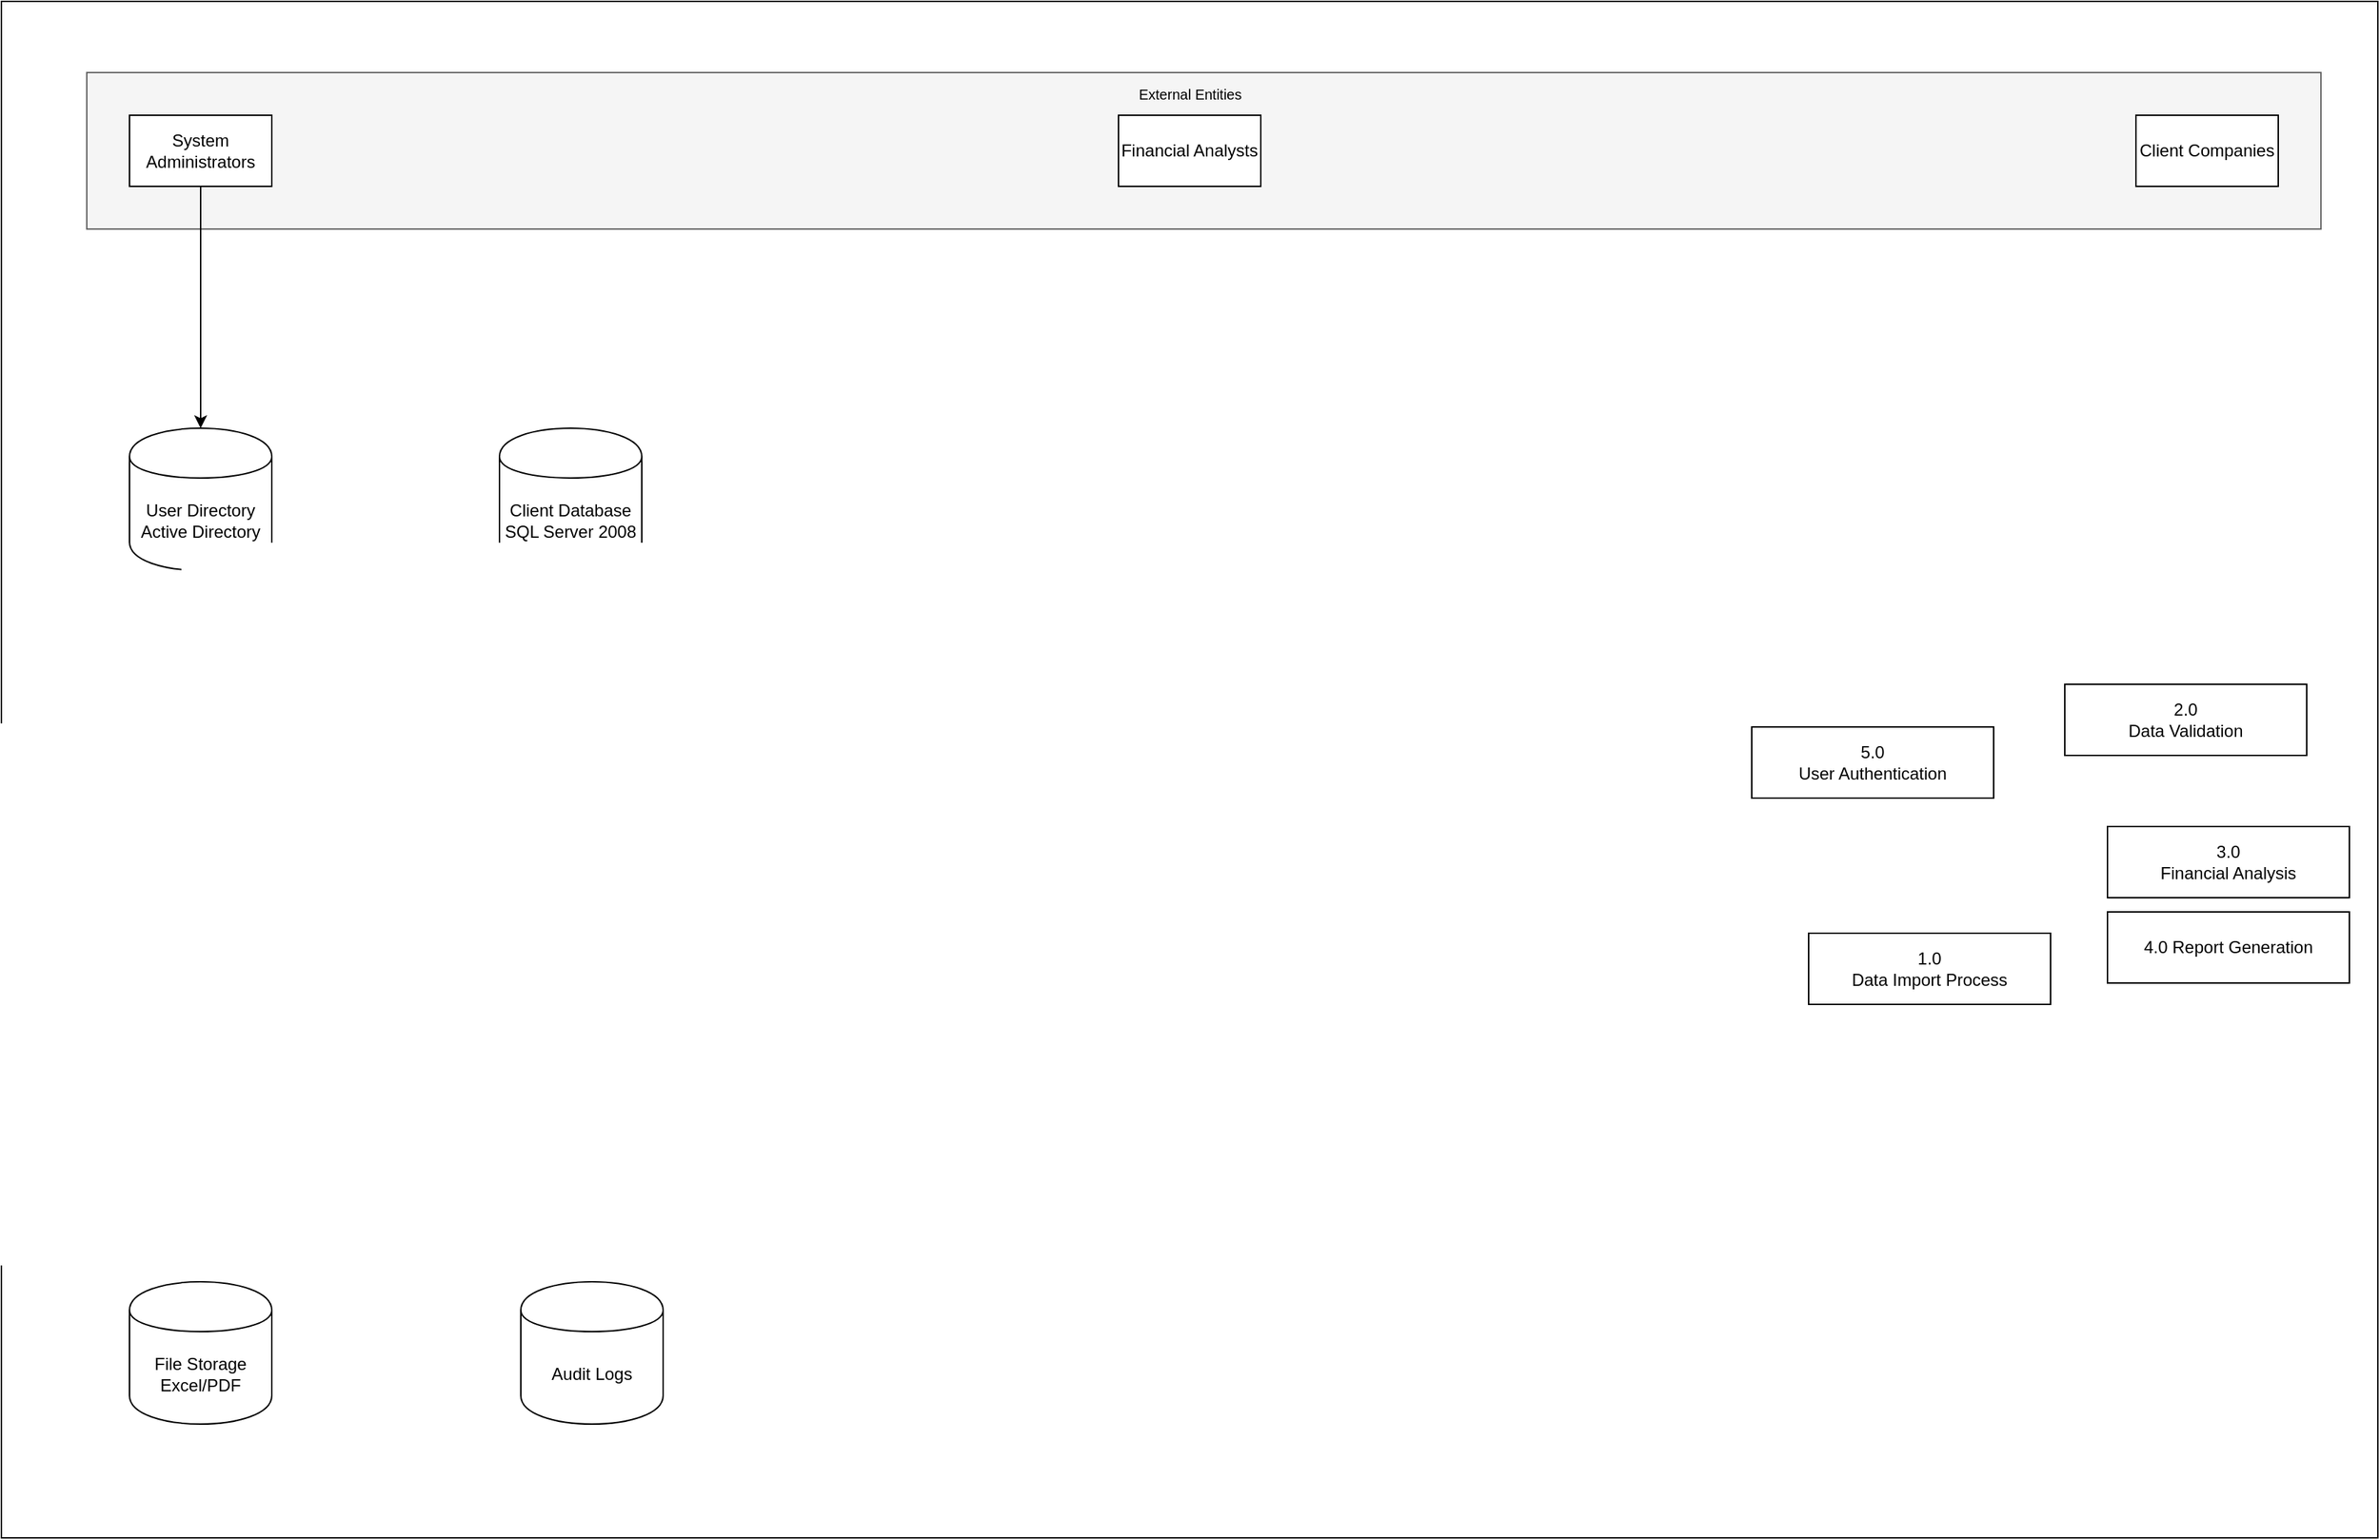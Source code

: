 <mxfile version="26.0.11">
  <diagram name="Page-1" id="jSkCgJbJvzcSunRcgteF">
    <mxGraphModel dx="1638" dy="1403" grid="1" gridSize="10" guides="1" tooltips="1" connect="1" arrows="1" fold="1" page="1" pageScale="1" pageWidth="850" pageHeight="1100" math="0" shadow="0">
      <root>
        <mxCell id="0" />
        <mxCell id="1" parent="0" />
        <mxCell id="cU_nfysQQILPuFyANJgJ-1" value="" style="rounded=0;whiteSpace=wrap;html=1;movable=0;resizable=0;rotatable=0;deletable=0;editable=0;locked=1;connectable=0;" vertex="1" parent="1">
          <mxGeometry x="10" y="10" width="1670" height="1080" as="geometry" />
        </mxCell>
        <mxCell id="cU_nfysQQILPuFyANJgJ-5" value="" style="rounded=0;whiteSpace=wrap;html=1;fillColor=#f5f5f5;fontColor=#333333;strokeColor=#666666;movable=0;resizable=0;rotatable=0;deletable=0;editable=0;locked=1;connectable=0;" vertex="1" parent="1">
          <mxGeometry x="70" y="60" width="1570" height="110" as="geometry" />
        </mxCell>
        <mxCell id="cU_nfysQQILPuFyANJgJ-18" style="edgeStyle=orthogonalEdgeStyle;rounded=0;orthogonalLoop=1;jettySize=auto;html=1;" edge="1" parent="1" source="cU_nfysQQILPuFyANJgJ-2" target="cU_nfysQQILPuFyANJgJ-14">
          <mxGeometry relative="1" as="geometry" />
        </mxCell>
        <mxCell id="cU_nfysQQILPuFyANJgJ-2" value="System Administrators" style="html=1;dashed=0;whiteSpace=wrap;" vertex="1" parent="1">
          <mxGeometry x="100" y="90" width="100" height="50" as="geometry" />
        </mxCell>
        <mxCell id="cU_nfysQQILPuFyANJgJ-3" value="Financial Analysts" style="html=1;dashed=0;whiteSpace=wrap;" vertex="1" parent="1">
          <mxGeometry x="795" y="90" width="100" height="50" as="geometry" />
        </mxCell>
        <mxCell id="cU_nfysQQILPuFyANJgJ-4" value="Client Companies" style="html=1;dashed=0;whiteSpace=wrap;" vertex="1" parent="1">
          <mxGeometry x="1510" y="90" width="100" height="50" as="geometry" />
        </mxCell>
        <mxCell id="cU_nfysQQILPuFyANJgJ-7" value="External Entities" style="text;html=1;align=center;verticalAlign=middle;whiteSpace=wrap;rounded=0;fontStyle=0;fontSize=10;" vertex="1" parent="1">
          <mxGeometry x="782.5" y="60" width="125" height="30" as="geometry" />
        </mxCell>
        <mxCell id="cU_nfysQQILPuFyANJgJ-9" value="5.0&lt;br&gt;User Authentication" style="html=1;dashed=0;whiteSpace=wrap;" vertex="1" parent="1">
          <mxGeometry x="1240" y="520" width="170" height="50" as="geometry" />
        </mxCell>
        <mxCell id="cU_nfysQQILPuFyANJgJ-10" value="2.0&lt;br&gt;Data Validation" style="html=1;dashed=0;whiteSpace=wrap;" vertex="1" parent="1">
          <mxGeometry x="1460" y="490" width="170" height="50" as="geometry" />
        </mxCell>
        <mxCell id="cU_nfysQQILPuFyANJgJ-11" value="1.0&lt;br&gt;Data Import Process" style="html=1;dashed=0;whiteSpace=wrap;" vertex="1" parent="1">
          <mxGeometry x="1280" y="665" width="170" height="50" as="geometry" />
        </mxCell>
        <mxCell id="cU_nfysQQILPuFyANJgJ-12" value="3.0&lt;br&gt;Financial Analysis" style="html=1;dashed=0;whiteSpace=wrap;" vertex="1" parent="1">
          <mxGeometry x="1490" y="590" width="170" height="50" as="geometry" />
        </mxCell>
        <mxCell id="cU_nfysQQILPuFyANJgJ-13" value="4.0 Report Generation" style="html=1;dashed=0;whiteSpace=wrap;" vertex="1" parent="1">
          <mxGeometry x="1490" y="650" width="170" height="50" as="geometry" />
        </mxCell>
        <mxCell id="cU_nfysQQILPuFyANJgJ-14" value="User Directory Active Directory" style="shape=cylinder;whiteSpace=wrap;html=1;boundedLbl=1;backgroundOutline=1;" vertex="1" parent="1">
          <mxGeometry x="100" y="310" width="100" height="100" as="geometry" />
        </mxCell>
        <mxCell id="cU_nfysQQILPuFyANJgJ-15" value="Client Database SQL Server 2008" style="shape=cylinder;whiteSpace=wrap;html=1;boundedLbl=1;backgroundOutline=1;" vertex="1" parent="1">
          <mxGeometry x="360" y="310" width="100" height="100" as="geometry" />
        </mxCell>
        <mxCell id="cU_nfysQQILPuFyANJgJ-16" value="File Storage Excel/PDF" style="shape=cylinder;whiteSpace=wrap;html=1;boundedLbl=1;backgroundOutline=1;" vertex="1" parent="1">
          <mxGeometry x="100" y="910" width="100" height="100" as="geometry" />
        </mxCell>
        <mxCell id="cU_nfysQQILPuFyANJgJ-17" value="Audit Logs" style="shape=cylinder;whiteSpace=wrap;html=1;boundedLbl=1;backgroundOutline=1;" vertex="1" parent="1">
          <mxGeometry x="375" y="910" width="100" height="100" as="geometry" />
        </mxCell>
      </root>
    </mxGraphModel>
  </diagram>
</mxfile>
